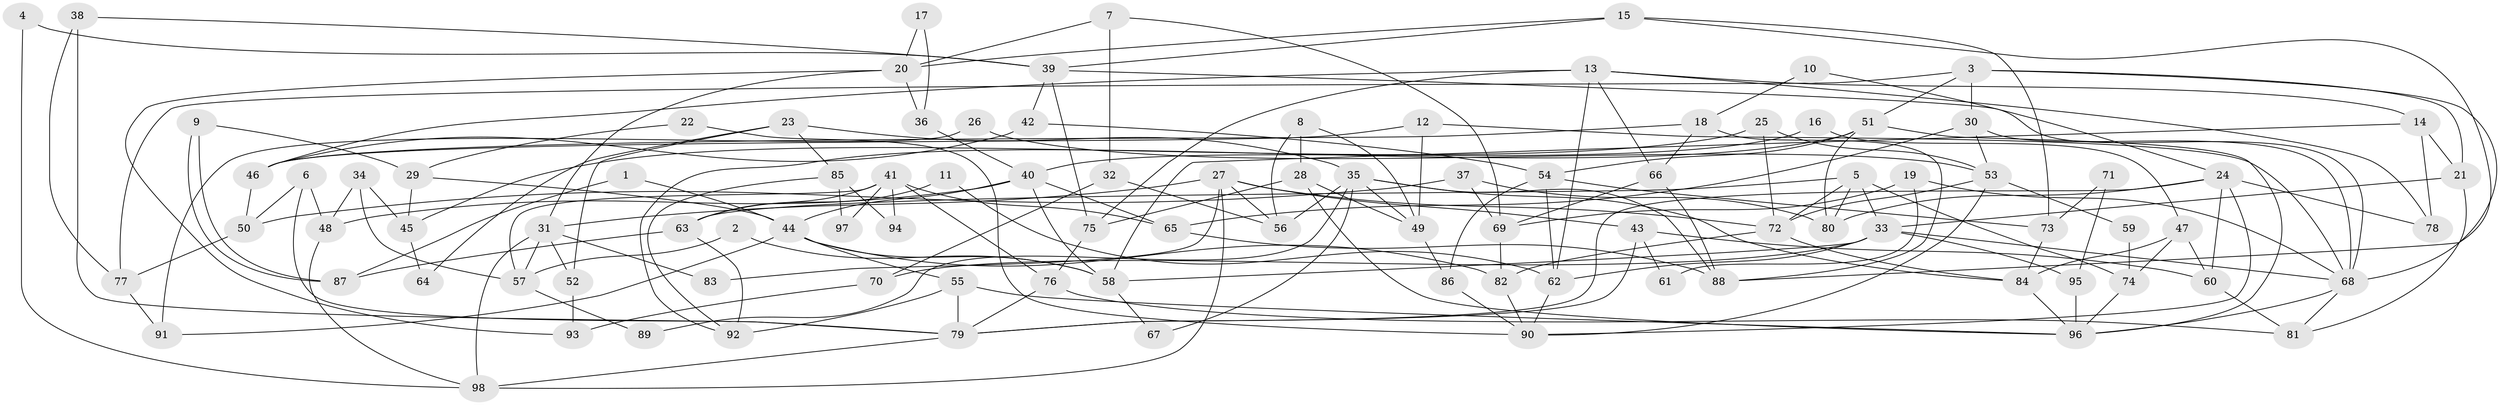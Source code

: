 // Generated by graph-tools (version 1.1) at 2025/51/03/09/25 04:51:34]
// undirected, 98 vertices, 196 edges
graph export_dot {
graph [start="1"]
  node [color=gray90,style=filled];
  1;
  2;
  3;
  4;
  5;
  6;
  7;
  8;
  9;
  10;
  11;
  12;
  13;
  14;
  15;
  16;
  17;
  18;
  19;
  20;
  21;
  22;
  23;
  24;
  25;
  26;
  27;
  28;
  29;
  30;
  31;
  32;
  33;
  34;
  35;
  36;
  37;
  38;
  39;
  40;
  41;
  42;
  43;
  44;
  45;
  46;
  47;
  48;
  49;
  50;
  51;
  52;
  53;
  54;
  55;
  56;
  57;
  58;
  59;
  60;
  61;
  62;
  63;
  64;
  65;
  66;
  67;
  68;
  69;
  70;
  71;
  72;
  73;
  74;
  75;
  76;
  77;
  78;
  79;
  80;
  81;
  82;
  83;
  84;
  85;
  86;
  87;
  88;
  89;
  90;
  91;
  92;
  93;
  94;
  95;
  96;
  97;
  98;
  1 -- 87;
  1 -- 44;
  2 -- 57;
  2 -- 58;
  3 -- 68;
  3 -- 21;
  3 -- 30;
  3 -- 51;
  3 -- 77;
  4 -- 39;
  4 -- 98;
  5 -- 72;
  5 -- 74;
  5 -- 33;
  5 -- 63;
  5 -- 80;
  6 -- 79;
  6 -- 50;
  6 -- 48;
  7 -- 69;
  7 -- 20;
  7 -- 32;
  8 -- 49;
  8 -- 28;
  8 -- 56;
  9 -- 87;
  9 -- 87;
  9 -- 29;
  10 -- 18;
  10 -- 24;
  11 -- 62;
  11 -- 63;
  12 -- 68;
  12 -- 46;
  12 -- 49;
  13 -- 14;
  13 -- 78;
  13 -- 46;
  13 -- 62;
  13 -- 66;
  13 -- 75;
  14 -- 58;
  14 -- 21;
  14 -- 78;
  15 -- 39;
  15 -- 88;
  15 -- 20;
  15 -- 73;
  16 -- 47;
  16 -- 40;
  17 -- 20;
  17 -- 36;
  18 -- 66;
  18 -- 46;
  18 -- 88;
  19 -- 68;
  19 -- 69;
  19 -- 61;
  20 -- 31;
  20 -- 36;
  20 -- 93;
  21 -- 81;
  21 -- 33;
  22 -- 29;
  22 -- 90;
  23 -- 52;
  23 -- 35;
  23 -- 64;
  23 -- 85;
  24 -- 90;
  24 -- 80;
  24 -- 60;
  24 -- 78;
  24 -- 79;
  25 -- 72;
  25 -- 53;
  25 -- 45;
  26 -- 91;
  26 -- 53;
  27 -- 56;
  27 -- 98;
  27 -- 31;
  27 -- 43;
  27 -- 72;
  27 -- 83;
  28 -- 49;
  28 -- 96;
  28 -- 75;
  29 -- 45;
  29 -- 44;
  30 -- 68;
  30 -- 53;
  30 -- 65;
  31 -- 98;
  31 -- 52;
  31 -- 57;
  31 -- 83;
  32 -- 56;
  32 -- 70;
  33 -- 62;
  33 -- 58;
  33 -- 68;
  33 -- 70;
  33 -- 95;
  34 -- 57;
  34 -- 48;
  34 -- 45;
  35 -- 88;
  35 -- 84;
  35 -- 49;
  35 -- 56;
  35 -- 67;
  35 -- 89;
  36 -- 40;
  37 -- 50;
  37 -- 80;
  37 -- 69;
  38 -- 39;
  38 -- 79;
  38 -- 77;
  39 -- 68;
  39 -- 75;
  39 -- 42;
  40 -- 44;
  40 -- 65;
  40 -- 48;
  40 -- 58;
  41 -- 65;
  41 -- 63;
  41 -- 57;
  41 -- 76;
  41 -- 94;
  41 -- 97;
  42 -- 54;
  42 -- 46;
  43 -- 79;
  43 -- 60;
  43 -- 61;
  44 -- 58;
  44 -- 55;
  44 -- 82;
  44 -- 91;
  45 -- 64;
  46 -- 50;
  47 -- 84;
  47 -- 60;
  47 -- 74;
  48 -- 98;
  49 -- 86;
  50 -- 77;
  51 -- 96;
  51 -- 54;
  51 -- 80;
  51 -- 92;
  52 -- 93;
  53 -- 72;
  53 -- 59;
  53 -- 90;
  54 -- 86;
  54 -- 62;
  54 -- 73;
  55 -- 96;
  55 -- 79;
  55 -- 92;
  57 -- 89;
  58 -- 67;
  59 -- 74;
  60 -- 81;
  62 -- 90;
  63 -- 92;
  63 -- 87;
  65 -- 88;
  66 -- 69;
  66 -- 88;
  68 -- 81;
  68 -- 96;
  69 -- 82;
  70 -- 93;
  71 -- 95;
  71 -- 73;
  72 -- 82;
  72 -- 84;
  73 -- 84;
  74 -- 96;
  75 -- 76;
  76 -- 79;
  76 -- 81;
  77 -- 91;
  79 -- 98;
  82 -- 90;
  84 -- 96;
  85 -- 92;
  85 -- 94;
  85 -- 97;
  86 -- 90;
  95 -- 96;
}
